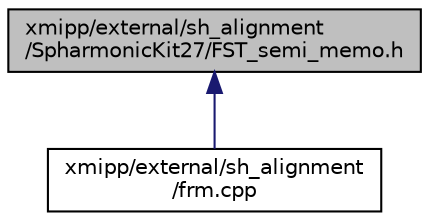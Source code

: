 digraph "xmipp/external/sh_alignment/SpharmonicKit27/FST_semi_memo.h"
{
  edge [fontname="Helvetica",fontsize="10",labelfontname="Helvetica",labelfontsize="10"];
  node [fontname="Helvetica",fontsize="10",shape=record];
  Node1 [label="xmipp/external/sh_alignment\l/SpharmonicKit27/FST_semi_memo.h",height=0.2,width=0.4,color="black", fillcolor="grey75", style="filled", fontcolor="black"];
  Node1 -> Node2 [dir="back",color="midnightblue",fontsize="10",style="solid",fontname="Helvetica"];
  Node2 [label="xmipp/external/sh_alignment\l/frm.cpp",height=0.2,width=0.4,color="black", fillcolor="white", style="filled",URL="$external_2sh__alignment_2frm_8cpp.html"];
}
